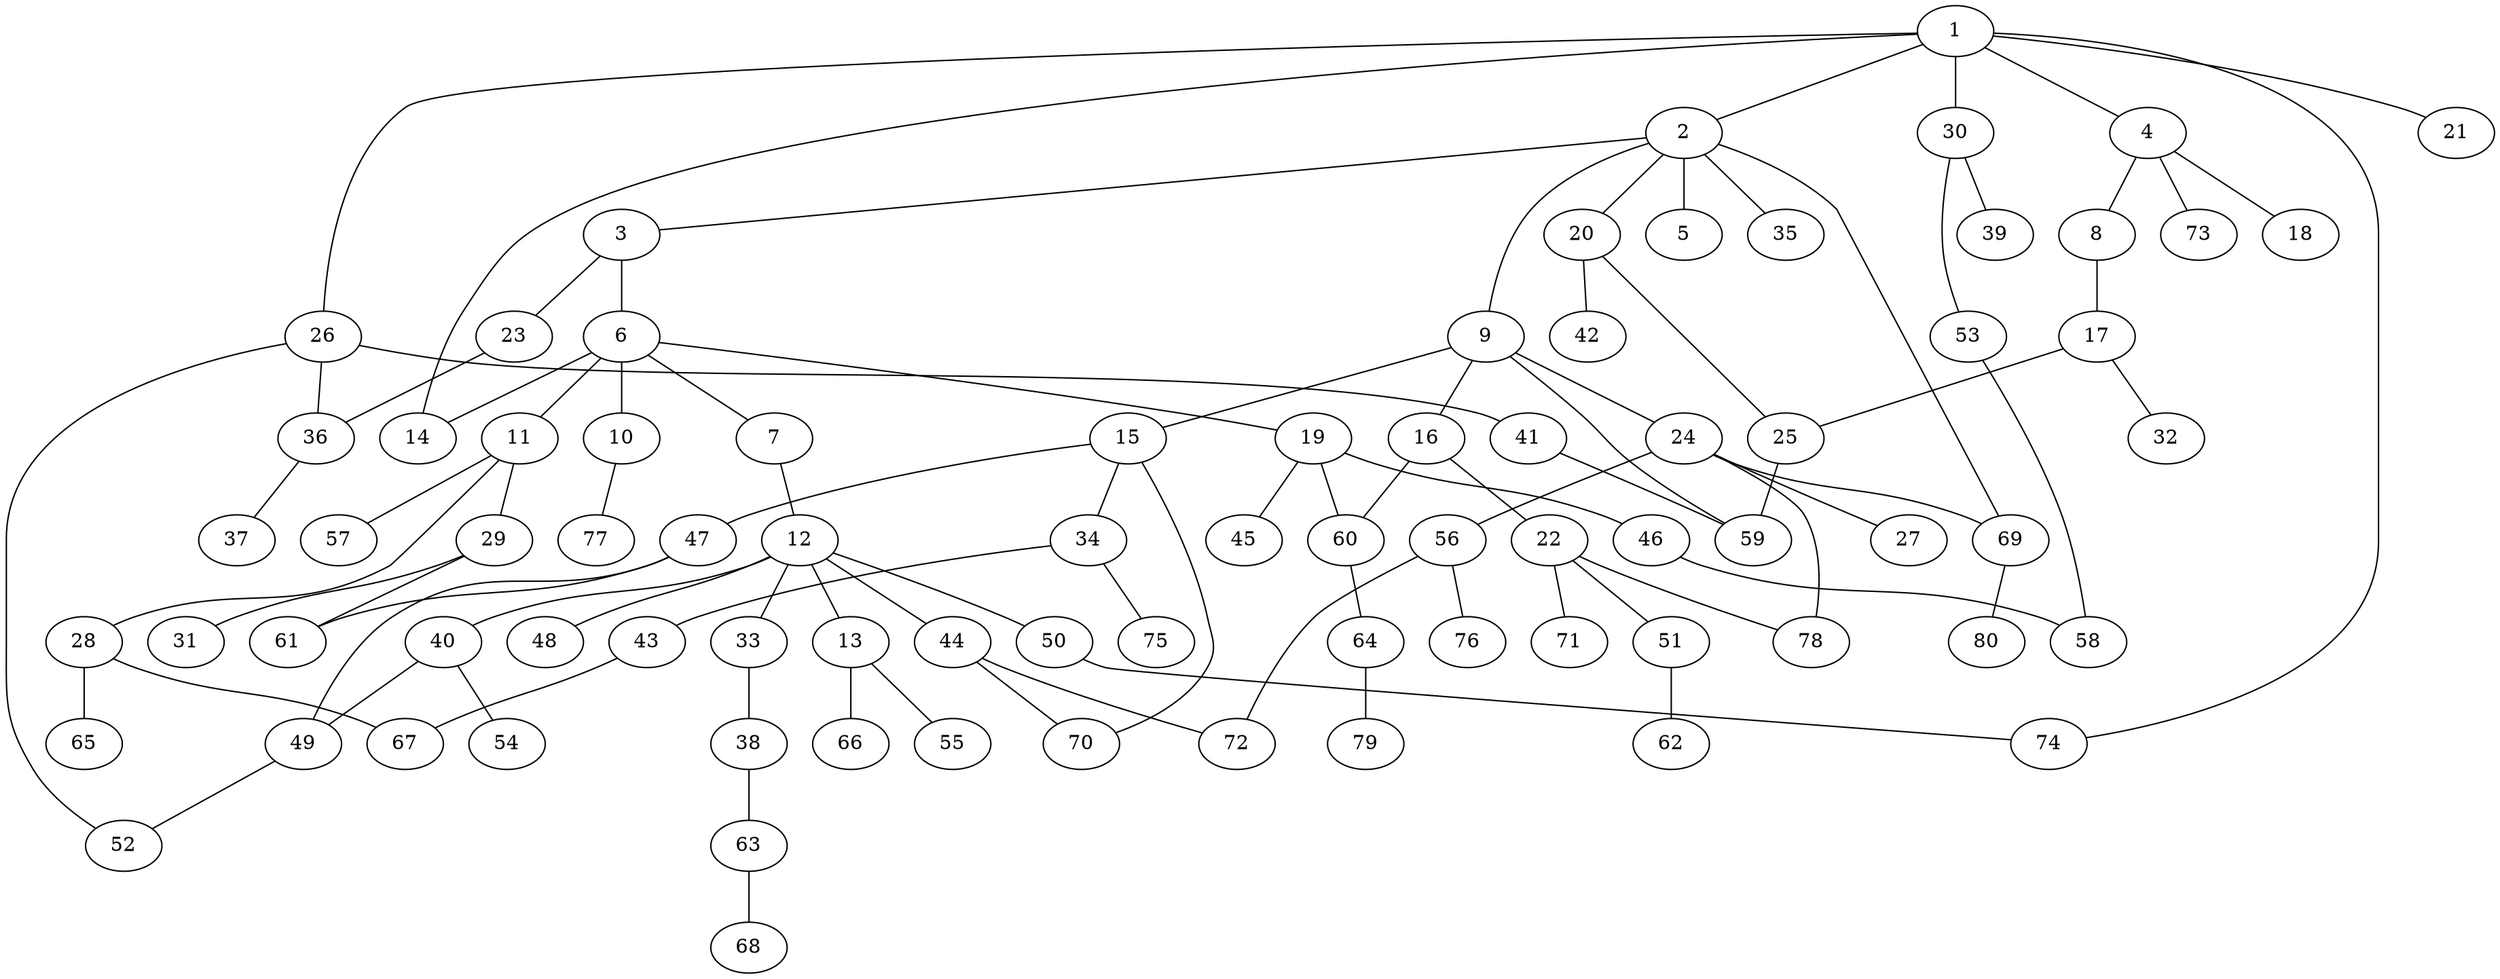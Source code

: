 graph graphname {1--2
1--4
1--14
1--21
1--26
1--30
1--74
2--3
2--5
2--9
2--20
2--35
2--69
3--6
3--23
4--8
4--18
4--73
6--7
6--10
6--11
6--14
6--19
7--12
8--17
9--15
9--16
9--24
9--59
10--77
11--28
11--29
11--57
12--13
12--33
12--40
12--44
12--48
12--50
13--55
13--66
15--34
15--47
15--70
16--22
16--60
17--25
17--32
19--45
19--46
19--60
20--25
20--42
22--51
22--71
22--78
23--36
24--27
24--56
24--69
24--78
25--59
26--36
26--41
26--52
28--65
28--67
29--31
29--61
30--39
30--53
33--38
34--43
34--75
36--37
38--63
40--49
40--54
41--59
43--67
44--70
44--72
46--58
47--49
47--61
49--52
50--74
51--62
53--58
56--72
56--76
60--64
63--68
64--79
69--80
}
